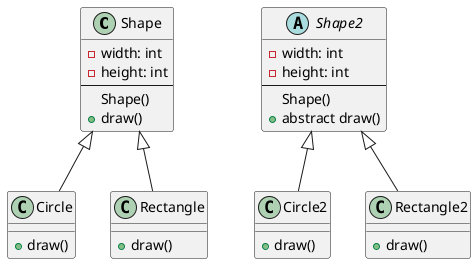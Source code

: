 @startuml abstract1

class Shape {
    -width: int
    -height: int
    ---
    Shape()
    +draw() 
}
class Circle {
    +draw()
}
class Rectangle {
    +draw()
}

Shape <|-- Circle
Shape <|-- Rectangle

abstract class Shape2 {
    -width: int
    -height: int
    ---
    Shape()
    +abstract draw() 
}
class Circle2 extends Shape2 {
    +draw()
}
class Rectangle2 extends Shape2{
    +draw()
}

@enduml 


